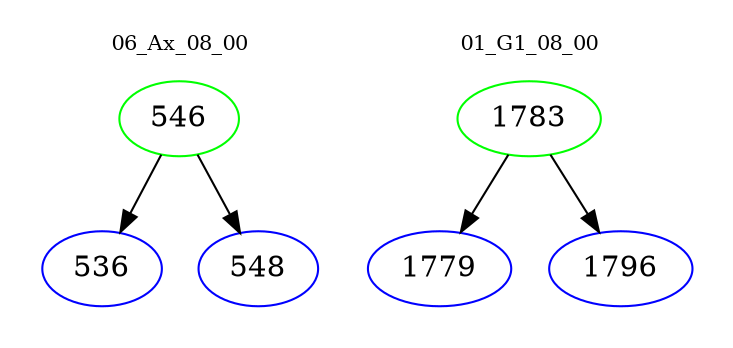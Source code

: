 digraph{
subgraph cluster_0 {
color = white
label = "06_Ax_08_00";
fontsize=10;
T0_546 [label="546", color="green"]
T0_546 -> T0_536 [color="black"]
T0_536 [label="536", color="blue"]
T0_546 -> T0_548 [color="black"]
T0_548 [label="548", color="blue"]
}
subgraph cluster_1 {
color = white
label = "01_G1_08_00";
fontsize=10;
T1_1783 [label="1783", color="green"]
T1_1783 -> T1_1779 [color="black"]
T1_1779 [label="1779", color="blue"]
T1_1783 -> T1_1796 [color="black"]
T1_1796 [label="1796", color="blue"]
}
}
